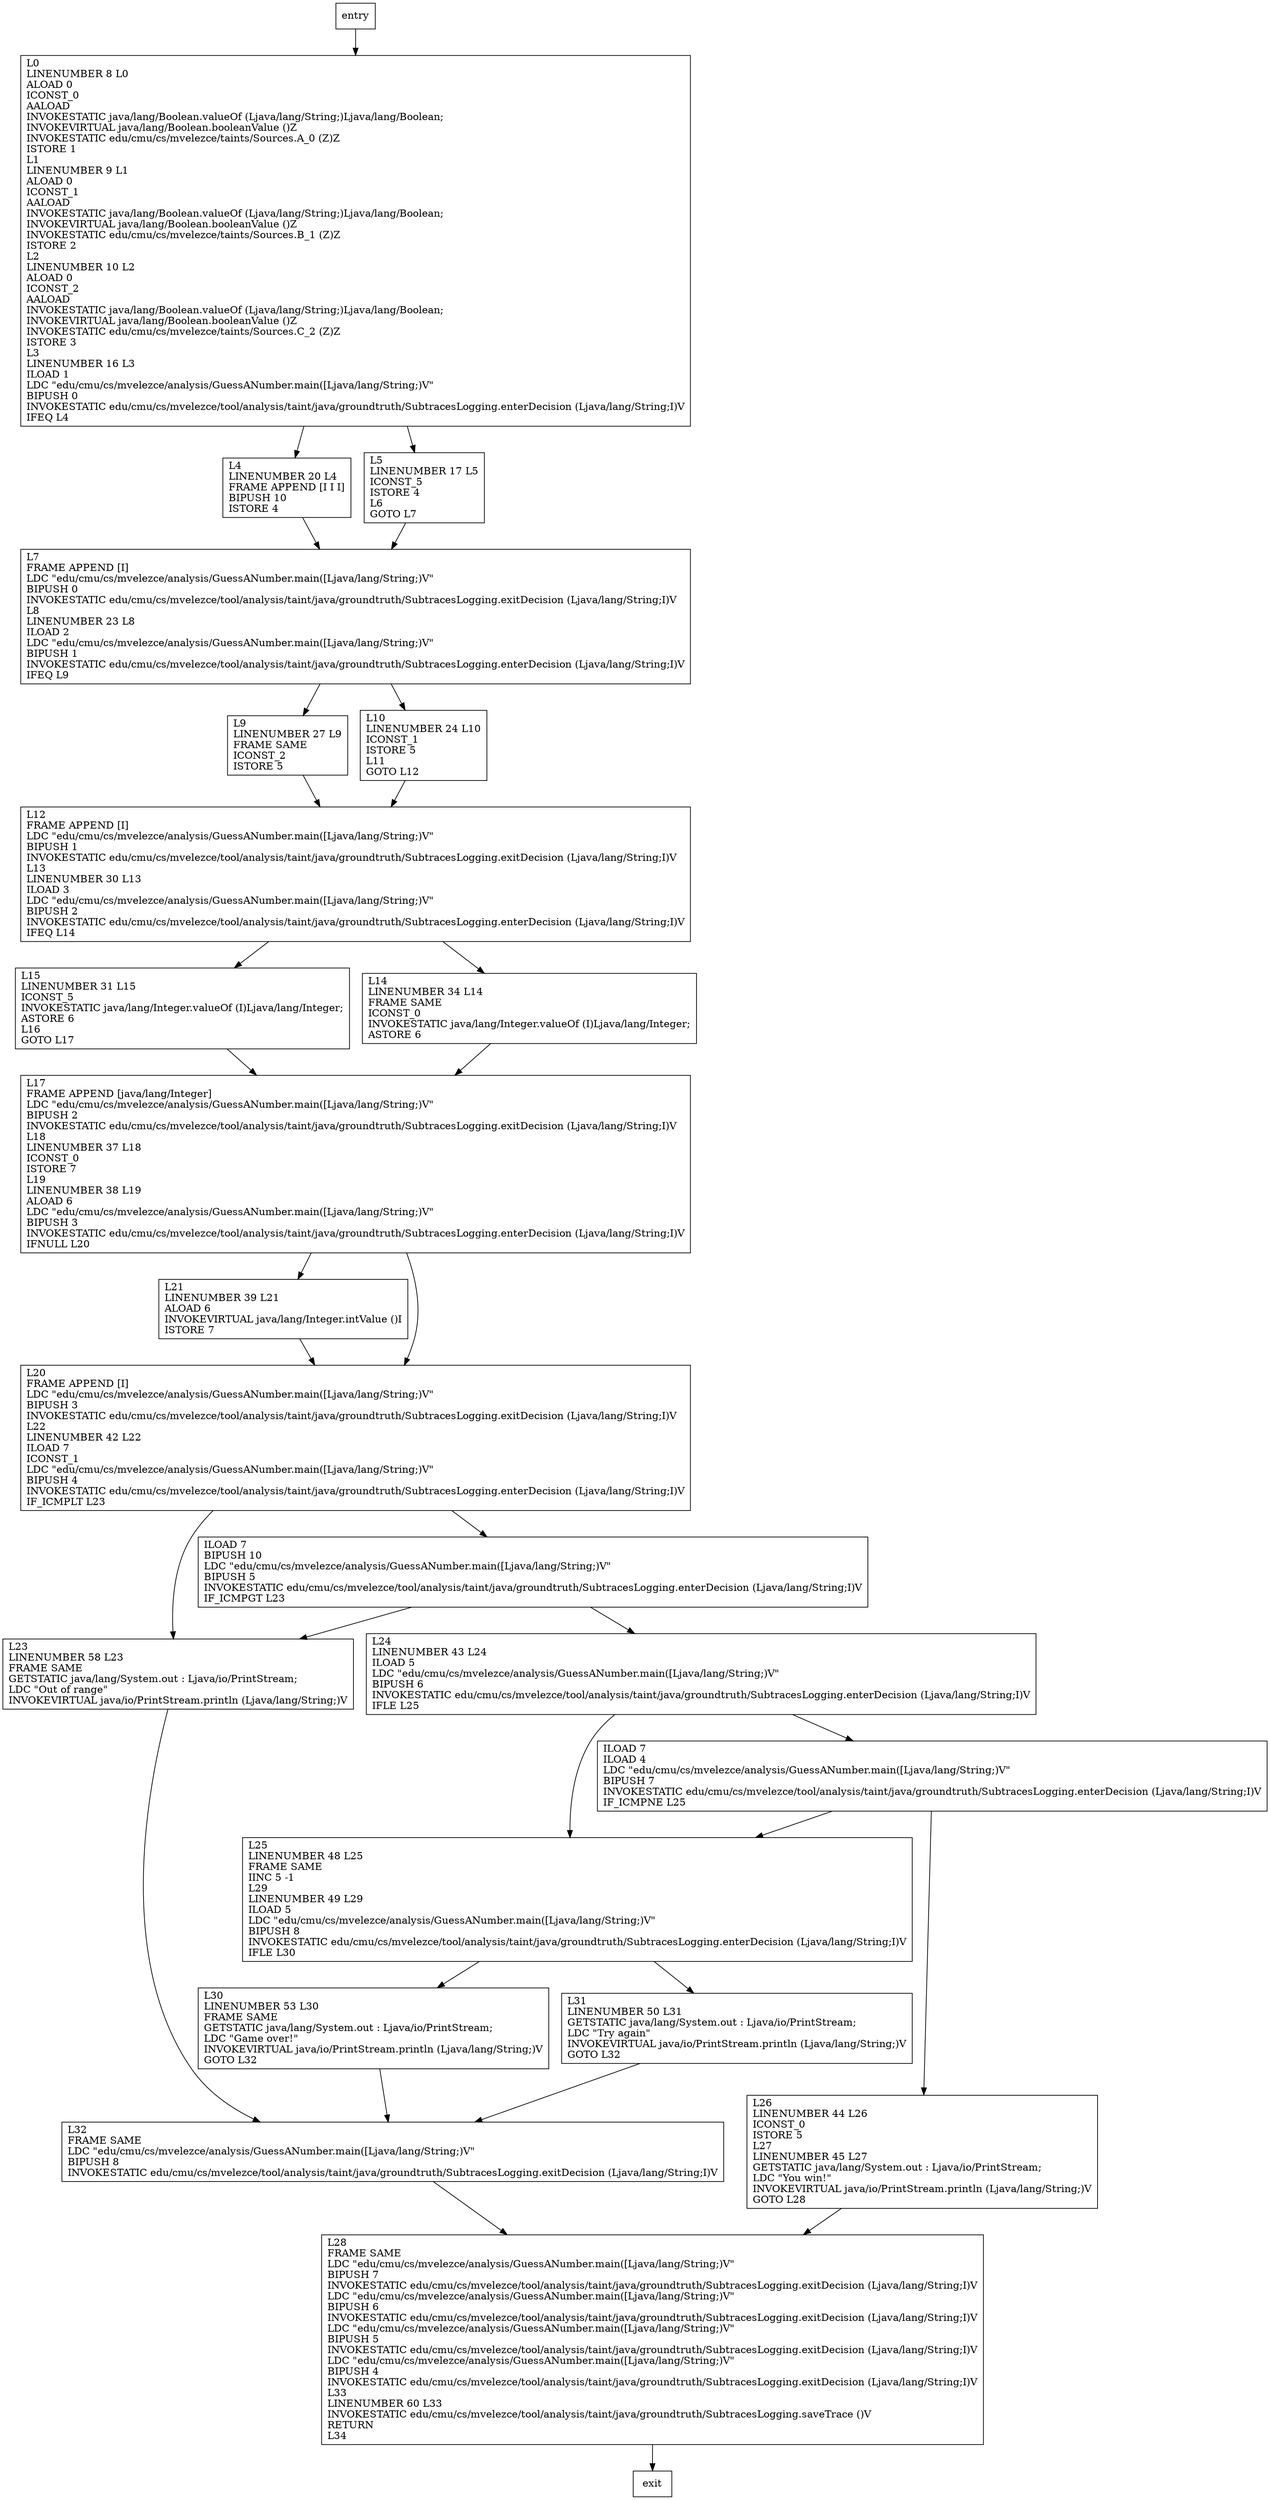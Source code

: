 digraph main {
node [shape=record];
1506865483 [label="L31\lLINENUMBER 50 L31\lGETSTATIC java/lang/System.out : Ljava/io/PrintStream;\lLDC \"Try again\"\lINVOKEVIRTUAL java/io/PrintStream.println (Ljava/lang/String;)V\lGOTO L32\l"];
1242057968 [label="L0\lLINENUMBER 8 L0\lALOAD 0\lICONST_0\lAALOAD\lINVOKESTATIC java/lang/Boolean.valueOf (Ljava/lang/String;)Ljava/lang/Boolean;\lINVOKEVIRTUAL java/lang/Boolean.booleanValue ()Z\lINVOKESTATIC edu/cmu/cs/mvelezce/taints/Sources.A_0 (Z)Z\lISTORE 1\lL1\lLINENUMBER 9 L1\lALOAD 0\lICONST_1\lAALOAD\lINVOKESTATIC java/lang/Boolean.valueOf (Ljava/lang/String;)Ljava/lang/Boolean;\lINVOKEVIRTUAL java/lang/Boolean.booleanValue ()Z\lINVOKESTATIC edu/cmu/cs/mvelezce/taints/Sources.B_1 (Z)Z\lISTORE 2\lL2\lLINENUMBER 10 L2\lALOAD 0\lICONST_2\lAALOAD\lINVOKESTATIC java/lang/Boolean.valueOf (Ljava/lang/String;)Ljava/lang/Boolean;\lINVOKEVIRTUAL java/lang/Boolean.booleanValue ()Z\lINVOKESTATIC edu/cmu/cs/mvelezce/taints/Sources.C_2 (Z)Z\lISTORE 3\lL3\lLINENUMBER 16 L3\lILOAD 1\lLDC \"edu/cmu/cs/mvelezce/analysis/GuessANumber.main([Ljava/lang/String;)V\"\lBIPUSH 0\lINVOKESTATIC edu/cmu/cs/mvelezce/tool/analysis/taint/java/groundtruth/SubtracesLogging.enterDecision (Ljava/lang/String;I)V\lIFEQ L4\l"];
1915418195 [label="L24\lLINENUMBER 43 L24\lILOAD 5\lLDC \"edu/cmu/cs/mvelezce/analysis/GuessANumber.main([Ljava/lang/String;)V\"\lBIPUSH 6\lINVOKESTATIC edu/cmu/cs/mvelezce/tool/analysis/taint/java/groundtruth/SubtracesLogging.enterDecision (Ljava/lang/String;I)V\lIFLE L25\l"];
356527348 [label="L9\lLINENUMBER 27 L9\lFRAME SAME\lICONST_2\lISTORE 5\l"];
46060781 [label="L21\lLINENUMBER 39 L21\lALOAD 6\lINVOKEVIRTUAL java/lang/Integer.intValue ()I\lISTORE 7\l"];
113722330 [label="L23\lLINENUMBER 58 L23\lFRAME SAME\lGETSTATIC java/lang/System.out : Ljava/io/PrintStream;\lLDC \"Out of range\"\lINVOKEVIRTUAL java/io/PrintStream.println (Ljava/lang/String;)V\l"];
1074289331 [label="ILOAD 7\lILOAD 4\lLDC \"edu/cmu/cs/mvelezce/analysis/GuessANumber.main([Ljava/lang/String;)V\"\lBIPUSH 7\lINVOKESTATIC edu/cmu/cs/mvelezce/tool/analysis/taint/java/groundtruth/SubtracesLogging.enterDecision (Ljava/lang/String;I)V\lIF_ICMPNE L25\l"];
2087524603 [label="L26\lLINENUMBER 44 L26\lICONST_0\lISTORE 5\lL27\lLINENUMBER 45 L27\lGETSTATIC java/lang/System.out : Ljava/io/PrintStream;\lLDC \"You win!\"\lINVOKEVIRTUAL java/io/PrintStream.println (Ljava/lang/String;)V\lGOTO L28\l"];
119537419 [label="L25\lLINENUMBER 48 L25\lFRAME SAME\lIINC 5 -1\lL29\lLINENUMBER 49 L29\lILOAD 5\lLDC \"edu/cmu/cs/mvelezce/analysis/GuessANumber.main([Ljava/lang/String;)V\"\lBIPUSH 8\lINVOKESTATIC edu/cmu/cs/mvelezce/tool/analysis/taint/java/groundtruth/SubtracesLogging.enterDecision (Ljava/lang/String;I)V\lIFLE L30\l"];
2031770714 [label="L4\lLINENUMBER 20 L4\lFRAME APPEND [I I I]\lBIPUSH 10\lISTORE 4\l"];
92149722 [label="L20\lFRAME APPEND [I]\lLDC \"edu/cmu/cs/mvelezce/analysis/GuessANumber.main([Ljava/lang/String;)V\"\lBIPUSH 3\lINVOKESTATIC edu/cmu/cs/mvelezce/tool/analysis/taint/java/groundtruth/SubtracesLogging.exitDecision (Ljava/lang/String;I)V\lL22\lLINENUMBER 42 L22\lILOAD 7\lICONST_1\lLDC \"edu/cmu/cs/mvelezce/analysis/GuessANumber.main([Ljava/lang/String;)V\"\lBIPUSH 4\lINVOKESTATIC edu/cmu/cs/mvelezce/tool/analysis/taint/java/groundtruth/SubtracesLogging.enterDecision (Ljava/lang/String;I)V\lIF_ICMPLT L23\l"];
934207436 [label="L28\lFRAME SAME\lLDC \"edu/cmu/cs/mvelezce/analysis/GuessANumber.main([Ljava/lang/String;)V\"\lBIPUSH 7\lINVOKESTATIC edu/cmu/cs/mvelezce/tool/analysis/taint/java/groundtruth/SubtracesLogging.exitDecision (Ljava/lang/String;I)V\lLDC \"edu/cmu/cs/mvelezce/analysis/GuessANumber.main([Ljava/lang/String;)V\"\lBIPUSH 6\lINVOKESTATIC edu/cmu/cs/mvelezce/tool/analysis/taint/java/groundtruth/SubtracesLogging.exitDecision (Ljava/lang/String;I)V\lLDC \"edu/cmu/cs/mvelezce/analysis/GuessANumber.main([Ljava/lang/String;)V\"\lBIPUSH 5\lINVOKESTATIC edu/cmu/cs/mvelezce/tool/analysis/taint/java/groundtruth/SubtracesLogging.exitDecision (Ljava/lang/String;I)V\lLDC \"edu/cmu/cs/mvelezce/analysis/GuessANumber.main([Ljava/lang/String;)V\"\lBIPUSH 4\lINVOKESTATIC edu/cmu/cs/mvelezce/tool/analysis/taint/java/groundtruth/SubtracesLogging.exitDecision (Ljava/lang/String;I)V\lL33\lLINENUMBER 60 L33\lINVOKESTATIC edu/cmu/cs/mvelezce/tool/analysis/taint/java/groundtruth/SubtracesLogging.saveTrace ()V\lRETURN\lL34\l"];
497519740 [label="L7\lFRAME APPEND [I]\lLDC \"edu/cmu/cs/mvelezce/analysis/GuessANumber.main([Ljava/lang/String;)V\"\lBIPUSH 0\lINVOKESTATIC edu/cmu/cs/mvelezce/tool/analysis/taint/java/groundtruth/SubtracesLogging.exitDecision (Ljava/lang/String;I)V\lL8\lLINENUMBER 23 L8\lILOAD 2\lLDC \"edu/cmu/cs/mvelezce/analysis/GuessANumber.main([Ljava/lang/String;)V\"\lBIPUSH 1\lINVOKESTATIC edu/cmu/cs/mvelezce/tool/analysis/taint/java/groundtruth/SubtracesLogging.enterDecision (Ljava/lang/String;I)V\lIFEQ L9\l"];
652485732 [label="L15\lLINENUMBER 31 L15\lICONST_5\lINVOKESTATIC java/lang/Integer.valueOf (I)Ljava/lang/Integer;\lASTORE 6\lL16\lGOTO L17\l"];
192517438 [label="ILOAD 7\lBIPUSH 10\lLDC \"edu/cmu/cs/mvelezce/analysis/GuessANumber.main([Ljava/lang/String;)V\"\lBIPUSH 5\lINVOKESTATIC edu/cmu/cs/mvelezce/tool/analysis/taint/java/groundtruth/SubtracesLogging.enterDecision (Ljava/lang/String;I)V\lIF_ICMPGT L23\l"];
558869213 [label="L30\lLINENUMBER 53 L30\lFRAME SAME\lGETSTATIC java/lang/System.out : Ljava/io/PrintStream;\lLDC \"Game over!\"\lINVOKEVIRTUAL java/io/PrintStream.println (Ljava/lang/String;)V\lGOTO L32\l"];
117542036 [label="L12\lFRAME APPEND [I]\lLDC \"edu/cmu/cs/mvelezce/analysis/GuessANumber.main([Ljava/lang/String;)V\"\lBIPUSH 1\lINVOKESTATIC edu/cmu/cs/mvelezce/tool/analysis/taint/java/groundtruth/SubtracesLogging.exitDecision (Ljava/lang/String;I)V\lL13\lLINENUMBER 30 L13\lILOAD 3\lLDC \"edu/cmu/cs/mvelezce/analysis/GuessANumber.main([Ljava/lang/String;)V\"\lBIPUSH 2\lINVOKESTATIC edu/cmu/cs/mvelezce/tool/analysis/taint/java/groundtruth/SubtracesLogging.enterDecision (Ljava/lang/String;I)V\lIFEQ L14\l"];
844598208 [label="L14\lLINENUMBER 34 L14\lFRAME SAME\lICONST_0\lINVOKESTATIC java/lang/Integer.valueOf (I)Ljava/lang/Integer;\lASTORE 6\l"];
2104002668 [label="L5\lLINENUMBER 17 L5\lICONST_5\lISTORE 4\lL6\lGOTO L7\l"];
164666479 [label="L17\lFRAME APPEND [java/lang/Integer]\lLDC \"edu/cmu/cs/mvelezce/analysis/GuessANumber.main([Ljava/lang/String;)V\"\lBIPUSH 2\lINVOKESTATIC edu/cmu/cs/mvelezce/tool/analysis/taint/java/groundtruth/SubtracesLogging.exitDecision (Ljava/lang/String;I)V\lL18\lLINENUMBER 37 L18\lICONST_0\lISTORE 7\lL19\lLINENUMBER 38 L19\lALOAD 6\lLDC \"edu/cmu/cs/mvelezce/analysis/GuessANumber.main([Ljava/lang/String;)V\"\lBIPUSH 3\lINVOKESTATIC edu/cmu/cs/mvelezce/tool/analysis/taint/java/groundtruth/SubtracesLogging.enterDecision (Ljava/lang/String;I)V\lIFNULL L20\l"];
596681093 [label="L32\lFRAME SAME\lLDC \"edu/cmu/cs/mvelezce/analysis/GuessANumber.main([Ljava/lang/String;)V\"\lBIPUSH 8\lINVOKESTATIC edu/cmu/cs/mvelezce/tool/analysis/taint/java/groundtruth/SubtracesLogging.exitDecision (Ljava/lang/String;I)V\l"];
752025048 [label="L10\lLINENUMBER 24 L10\lICONST_1\lISTORE 5\lL11\lGOTO L12\l"];
entry;
exit;
1242057968 -> 2031770714;
1242057968 -> 2104002668;
1915418195 -> 1074289331;
1915418195 -> 119537419;
356527348 -> 117542036;
46060781 -> 92149722;
113722330 -> 596681093;
192517438 -> 1915418195;
192517438 -> 113722330;
558869213 -> 596681093;
117542036 -> 652485732;
117542036 -> 844598208;
2104002668 -> 497519740;
164666479 -> 92149722;
164666479 -> 46060781;
1506865483 -> 596681093;
1074289331 -> 2087524603;
1074289331 -> 119537419;
2087524603 -> 934207436;
entry -> 1242057968;
119537419 -> 1506865483;
119537419 -> 558869213;
2031770714 -> 497519740;
92149722 -> 192517438;
92149722 -> 113722330;
934207436 -> exit;
497519740 -> 356527348;
497519740 -> 752025048;
652485732 -> 164666479;
844598208 -> 164666479;
596681093 -> 934207436;
752025048 -> 117542036;
}
